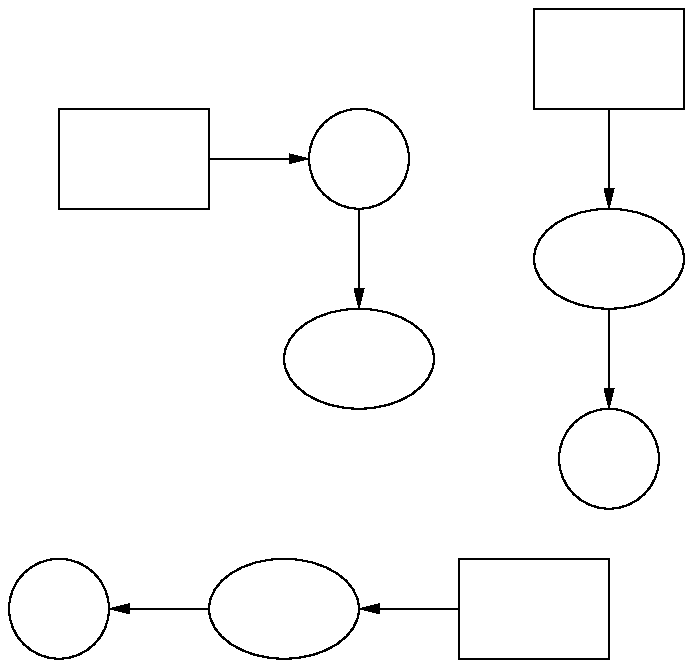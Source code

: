 .PS
down; box; arrow; ellipse; arrow; circle
move down
left; box; arrow; ellipse; arrow; circle
[ right; box; arrow; circle; arrow down from last circle.s; ellipse ] \
  with .w at (last circle,1st ellipse)
.PE
